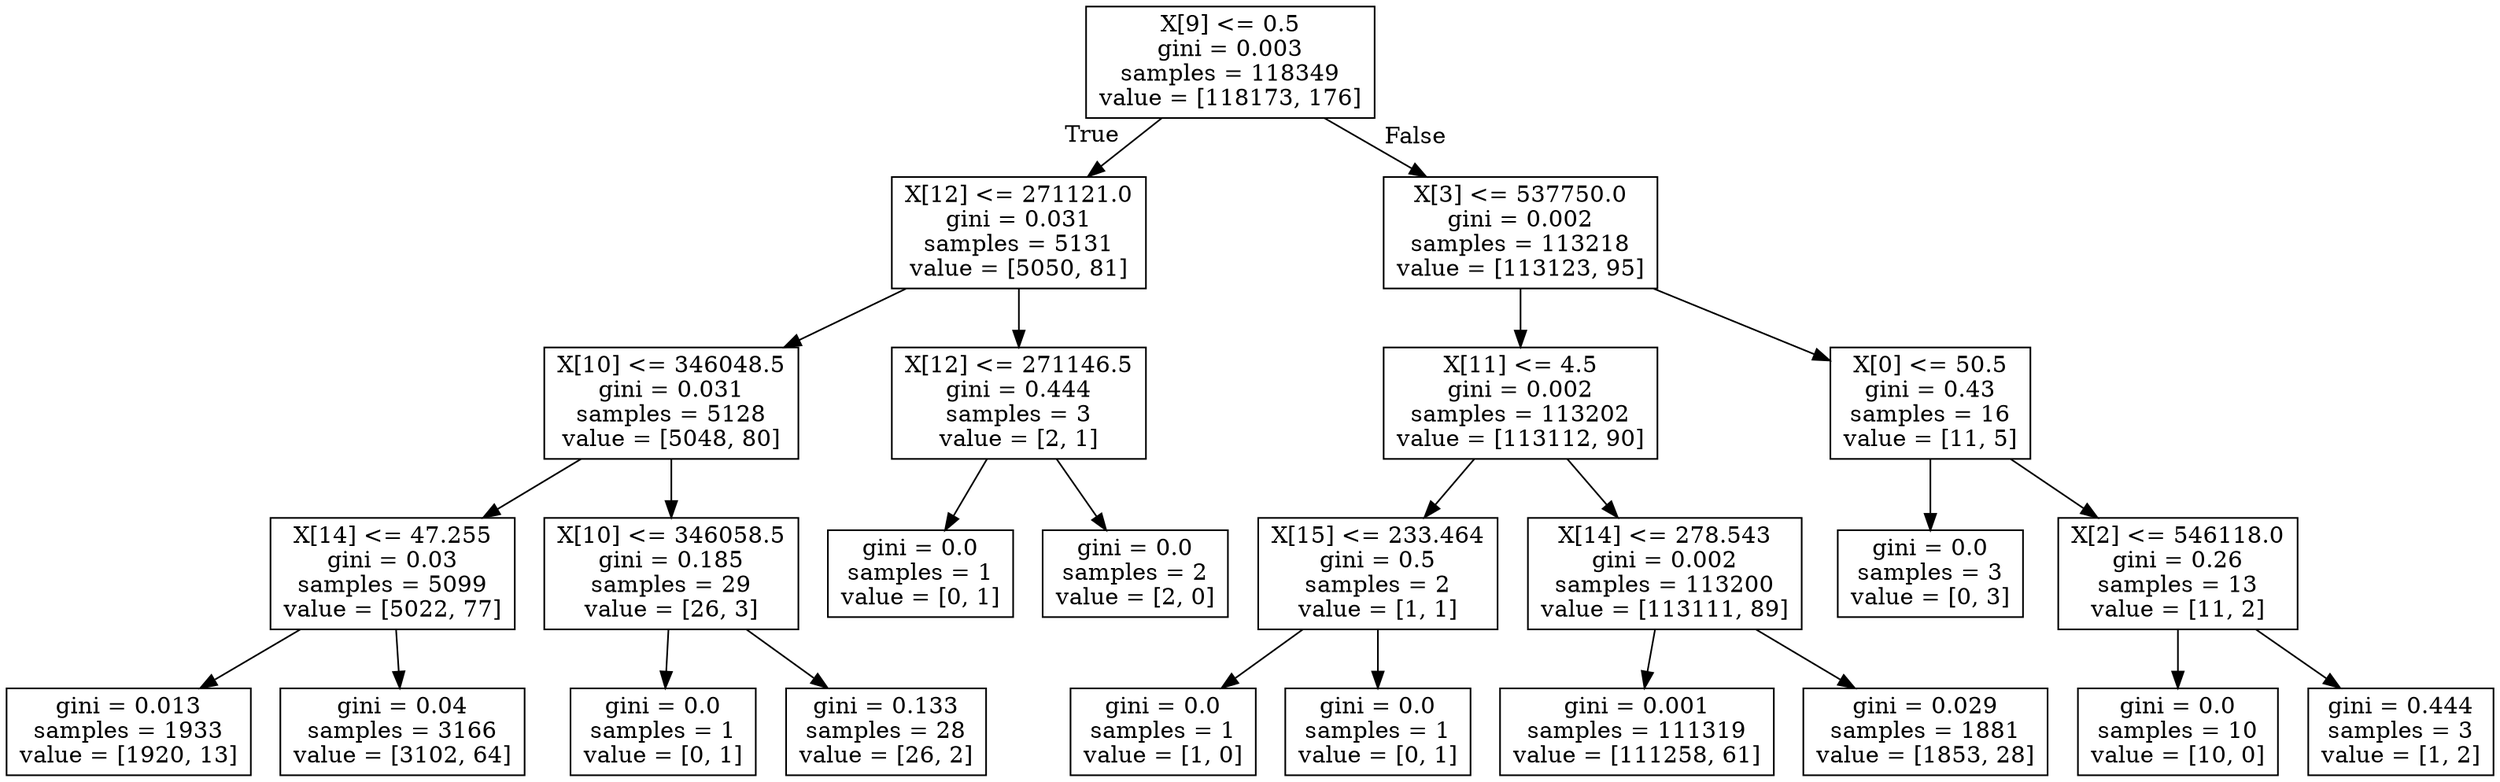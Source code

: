 digraph Tree {
node [shape=box] ;
0 [label="X[9] <= 0.5\ngini = 0.003\nsamples = 118349\nvalue = [118173, 176]"] ;
1 [label="X[12] <= 271121.0\ngini = 0.031\nsamples = 5131\nvalue = [5050, 81]"] ;
0 -> 1 [labeldistance=2.5, labelangle=45, headlabel="True"] ;
2 [label="X[10] <= 346048.5\ngini = 0.031\nsamples = 5128\nvalue = [5048, 80]"] ;
1 -> 2 ;
3 [label="X[14] <= 47.255\ngini = 0.03\nsamples = 5099\nvalue = [5022, 77]"] ;
2 -> 3 ;
4 [label="gini = 0.013\nsamples = 1933\nvalue = [1920, 13]"] ;
3 -> 4 ;
5 [label="gini = 0.04\nsamples = 3166\nvalue = [3102, 64]"] ;
3 -> 5 ;
6 [label="X[10] <= 346058.5\ngini = 0.185\nsamples = 29\nvalue = [26, 3]"] ;
2 -> 6 ;
7 [label="gini = 0.0\nsamples = 1\nvalue = [0, 1]"] ;
6 -> 7 ;
8 [label="gini = 0.133\nsamples = 28\nvalue = [26, 2]"] ;
6 -> 8 ;
9 [label="X[12] <= 271146.5\ngini = 0.444\nsamples = 3\nvalue = [2, 1]"] ;
1 -> 9 ;
10 [label="gini = 0.0\nsamples = 1\nvalue = [0, 1]"] ;
9 -> 10 ;
11 [label="gini = 0.0\nsamples = 2\nvalue = [2, 0]"] ;
9 -> 11 ;
12 [label="X[3] <= 537750.0\ngini = 0.002\nsamples = 113218\nvalue = [113123, 95]"] ;
0 -> 12 [labeldistance=2.5, labelangle=-45, headlabel="False"] ;
13 [label="X[11] <= 4.5\ngini = 0.002\nsamples = 113202\nvalue = [113112, 90]"] ;
12 -> 13 ;
14 [label="X[15] <= 233.464\ngini = 0.5\nsamples = 2\nvalue = [1, 1]"] ;
13 -> 14 ;
15 [label="gini = 0.0\nsamples = 1\nvalue = [1, 0]"] ;
14 -> 15 ;
16 [label="gini = 0.0\nsamples = 1\nvalue = [0, 1]"] ;
14 -> 16 ;
17 [label="X[14] <= 278.543\ngini = 0.002\nsamples = 113200\nvalue = [113111, 89]"] ;
13 -> 17 ;
18 [label="gini = 0.001\nsamples = 111319\nvalue = [111258, 61]"] ;
17 -> 18 ;
19 [label="gini = 0.029\nsamples = 1881\nvalue = [1853, 28]"] ;
17 -> 19 ;
20 [label="X[0] <= 50.5\ngini = 0.43\nsamples = 16\nvalue = [11, 5]"] ;
12 -> 20 ;
21 [label="gini = 0.0\nsamples = 3\nvalue = [0, 3]"] ;
20 -> 21 ;
22 [label="X[2] <= 546118.0\ngini = 0.26\nsamples = 13\nvalue = [11, 2]"] ;
20 -> 22 ;
23 [label="gini = 0.0\nsamples = 10\nvalue = [10, 0]"] ;
22 -> 23 ;
24 [label="gini = 0.444\nsamples = 3\nvalue = [1, 2]"] ;
22 -> 24 ;
}